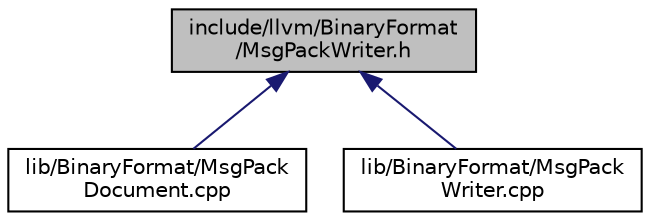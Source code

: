 digraph "include/llvm/BinaryFormat/MsgPackWriter.h"
{
 // LATEX_PDF_SIZE
  bgcolor="transparent";
  edge [fontname="Helvetica",fontsize="10",labelfontname="Helvetica",labelfontsize="10"];
  node [fontname="Helvetica",fontsize="10",shape=record];
  Node1 [label="include/llvm/BinaryFormat\l/MsgPackWriter.h",height=0.2,width=0.4,color="black", fillcolor="grey75", style="filled", fontcolor="black",tooltip=" "];
  Node1 -> Node2 [dir="back",color="midnightblue",fontsize="10",style="solid",fontname="Helvetica"];
  Node2 [label="lib/BinaryFormat/MsgPack\lDocument.cpp",height=0.2,width=0.4,color="black",URL="$MsgPackDocument_8cpp.html",tooltip=" "];
  Node1 -> Node3 [dir="back",color="midnightblue",fontsize="10",style="solid",fontname="Helvetica"];
  Node3 [label="lib/BinaryFormat/MsgPack\lWriter.cpp",height=0.2,width=0.4,color="black",URL="$MsgPackWriter_8cpp.html",tooltip=" "];
}

